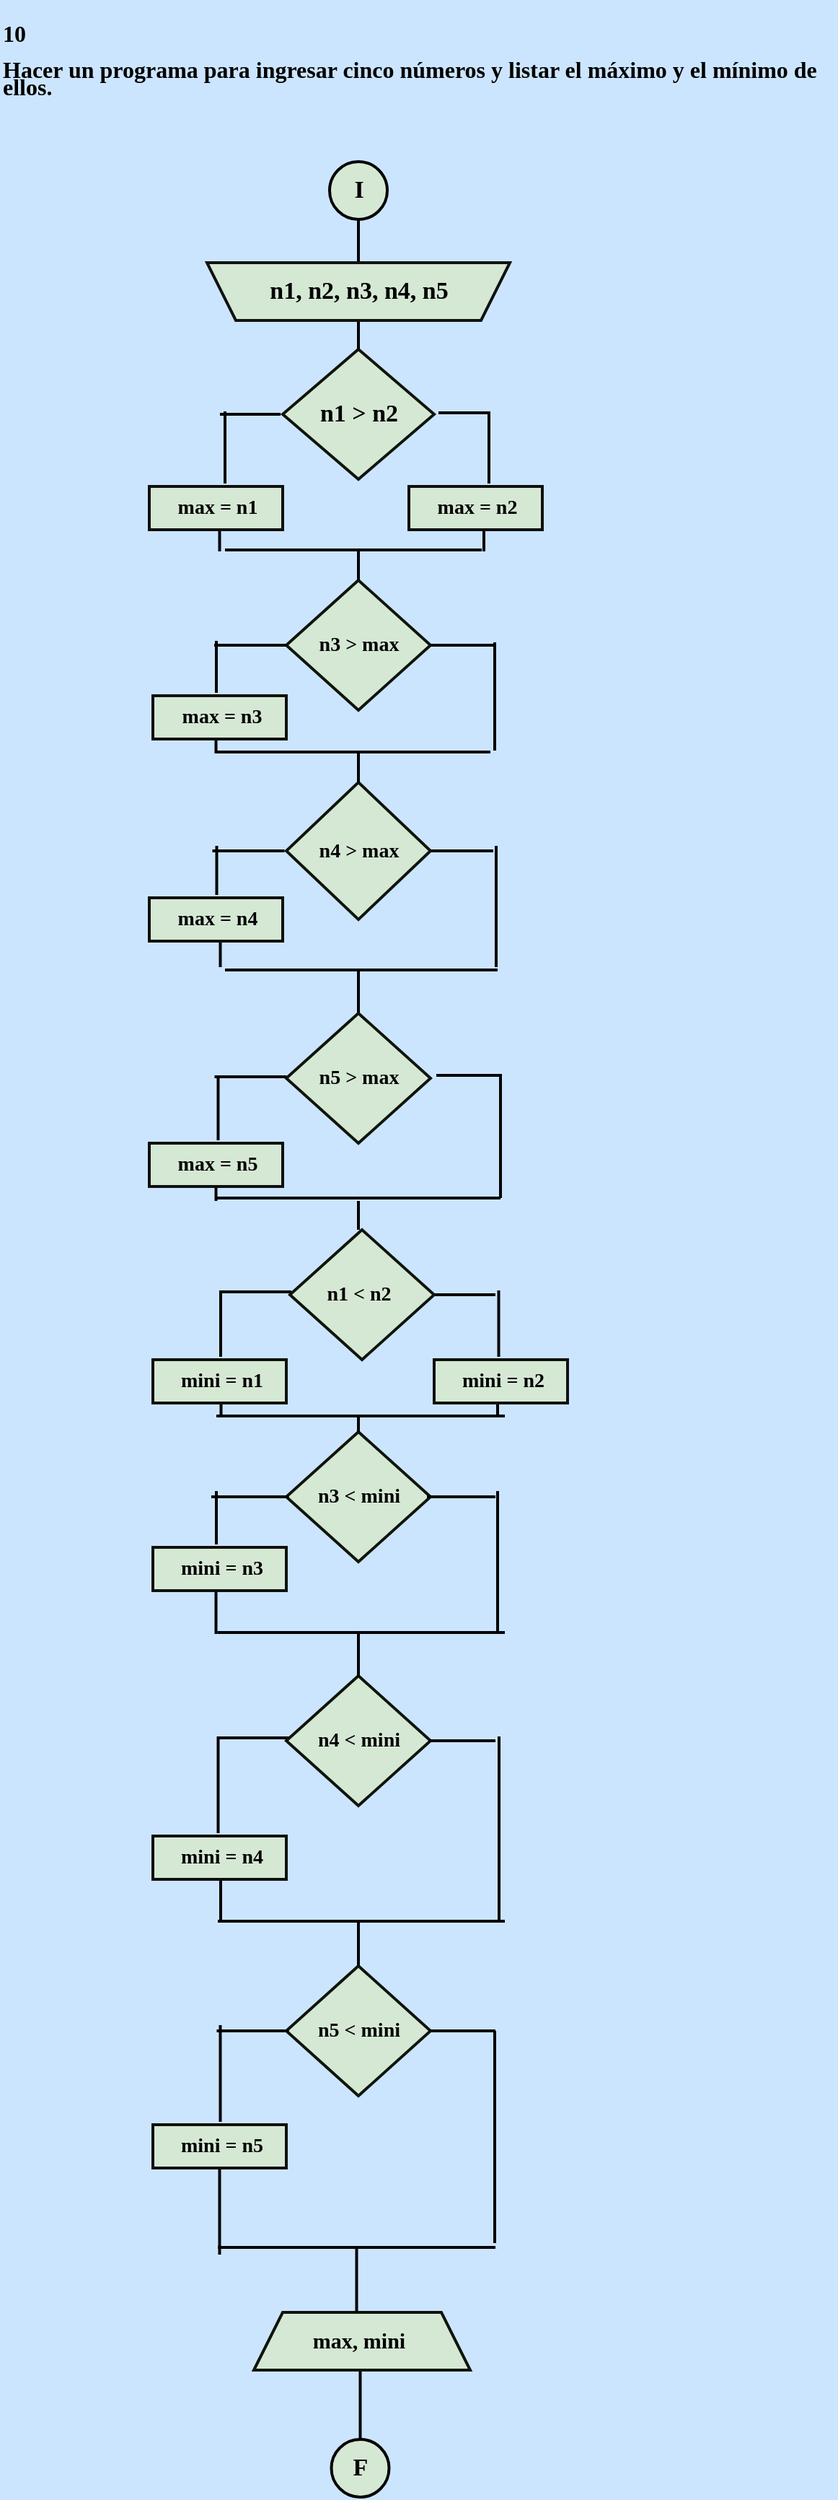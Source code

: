 <mxfile version="24.1.0" type="device">
  <diagram name="Página-1" id="X4RsL4Onbh43Fyx9GaWB">
    <mxGraphModel dx="1420" dy="830" grid="1" gridSize="10" guides="1" tooltips="1" connect="1" arrows="1" fold="1" page="1" pageScale="1" pageWidth="827" pageHeight="1169" background="#CCE5FF" math="0" shadow="0">
      <root>
        <mxCell id="0" />
        <mxCell id="1" parent="0" />
        <mxCell id="8_OqGGnUDp98BqQ4bWpR-1" value="&lt;p style=&quot;line-height: 87%;&quot;&gt;&lt;b style=&quot;font-size: 16px;&quot;&gt;&lt;font style=&quot;font-size: 16px;&quot; color=&quot;#000000&quot; face=&quot;Comic Sans MS&quot;&gt;10&lt;br&gt;&lt;br&gt;Hacer un programa para ingresar cinco números y listar el máximo y el mínimo de ellos.&lt;/font&gt;&lt;/b&gt;&lt;/p&gt;" style="text;whiteSpace=wrap;html=1;fontFamily=Architects Daughter;fontSource=https%3A%2F%2Ffonts.googleapis.com%2Fcss%3Ffamily%3DArchitects%2BDaughter;opacity=90;" vertex="1" parent="1">
          <mxGeometry x="130" y="10" width="580" height="80" as="geometry" />
        </mxCell>
        <mxCell id="8_OqGGnUDp98BqQ4bWpR-152" value="" style="group" vertex="1" connectable="0" parent="1">
          <mxGeometry x="233.5" y="122" width="290" height="1618" as="geometry" />
        </mxCell>
        <mxCell id="8_OqGGnUDp98BqQ4bWpR-84" value="" style="line;strokeWidth=2;direction=south;html=1;hachureGap=4;fontFamily=Architects Daughter;fontSource=https://fonts.googleapis.com/css?family=Architects+Daughter;strokeColor=#000000;container=0;aspect=fixed;" vertex="1" parent="8_OqGGnUDp98BqQ4bWpR-152">
          <mxGeometry x="238.5" y="632" width="10" height="86" as="geometry" />
        </mxCell>
        <mxCell id="8_OqGGnUDp98BqQ4bWpR-85" value="" style="line;strokeWidth=2;direction=south;html=1;hachureGap=4;fontFamily=Architects Daughter;fontSource=https://fonts.googleapis.com/css?family=Architects+Daughter;strokeColor=#000000;container=0;aspect=fixed;" vertex="1" parent="8_OqGGnUDp98BqQ4bWpR-152">
          <mxGeometry x="42.75" y="633" width="10" height="45" as="geometry" />
        </mxCell>
        <mxCell id="8_OqGGnUDp98BqQ4bWpR-89" value="" style="line;strokeWidth=2;direction=south;html=1;hachureGap=4;fontFamily=Architects Daughter;fontSource=https://fonts.googleapis.com/css?family=Architects+Daughter;strokeColor=#000000;container=0;aspect=fixed;" vertex="1" parent="8_OqGGnUDp98BqQ4bWpR-152">
          <mxGeometry x="235.5" y="474" width="10" height="84" as="geometry" />
        </mxCell>
        <mxCell id="8_OqGGnUDp98BqQ4bWpR-90" value="" style="line;strokeWidth=2;direction=south;html=1;hachureGap=4;fontFamily=Architects Daughter;fontSource=https://fonts.googleapis.com/css?family=Architects+Daughter;strokeColor=#000000;container=0;aspect=fixed;" vertex="1" parent="8_OqGGnUDp98BqQ4bWpR-152">
          <mxGeometry x="234.5" y="333" width="10" height="75" as="geometry" />
        </mxCell>
        <mxCell id="8_OqGGnUDp98BqQ4bWpR-91" value="" style="line;strokeWidth=2;direction=south;html=1;hachureGap=4;fontFamily=Architects Daughter;fontSource=https://fonts.googleapis.com/css?family=Architects+Daughter;strokeColor=#000000;container=0;aspect=fixed;" vertex="1" parent="8_OqGGnUDp98BqQ4bWpR-152">
          <mxGeometry x="230.5" y="173" width="10" height="50" as="geometry" />
        </mxCell>
        <mxCell id="8_OqGGnUDp98BqQ4bWpR-92" value="" style="line;strokeWidth=2;direction=south;html=1;hachureGap=4;fontFamily=Architects Daughter;fontSource=https://fonts.googleapis.com/css?family=Architects+Daughter;strokeColor=#000000;container=0;aspect=fixed;" vertex="1" parent="8_OqGGnUDp98BqQ4bWpR-152">
          <mxGeometry x="47.5" y="173" width="10" height="50" as="geometry" />
        </mxCell>
        <mxCell id="8_OqGGnUDp98BqQ4bWpR-93" value="" style="line;strokeWidth=2;direction=south;html=1;hachureGap=4;fontFamily=Architects Daughter;fontSource=https://fonts.googleapis.com/css?family=Architects+Daughter;strokeColor=#000000;container=0;aspect=fixed;" vertex="1" parent="8_OqGGnUDp98BqQ4bWpR-152">
          <mxGeometry x="44.5" y="1188" width="10" height="30" as="geometry" />
        </mxCell>
        <mxCell id="8_OqGGnUDp98BqQ4bWpR-94" value="" style="line;strokeWidth=2;direction=south;html=1;hachureGap=4;fontFamily=Architects Daughter;fontSource=https://fonts.googleapis.com/css?family=Architects+Daughter;strokeColor=#000000;container=0;aspect=fixed;" vertex="1" parent="8_OqGGnUDp98BqQ4bWpR-152">
          <mxGeometry x="236.5" y="921" width="10" height="97" as="geometry" />
        </mxCell>
        <mxCell id="8_OqGGnUDp98BqQ4bWpR-95" value="" style="line;strokeWidth=2;direction=south;html=1;hachureGap=4;fontFamily=Architects Daughter;fontSource=https://fonts.googleapis.com/css?family=Architects+Daughter;strokeColor=#000000;container=0;aspect=fixed;" vertex="1" parent="8_OqGGnUDp98BqQ4bWpR-152">
          <mxGeometry x="236.5" y="858" width="10" height="10" as="geometry" />
        </mxCell>
        <mxCell id="8_OqGGnUDp98BqQ4bWpR-96" value="" style="line;strokeWidth=2;direction=south;html=1;hachureGap=4;fontFamily=Architects Daughter;fontSource=https://fonts.googleapis.com/css?family=Architects+Daughter;strokeColor=#000000;container=0;aspect=fixed;" vertex="1" parent="8_OqGGnUDp98BqQ4bWpR-152">
          <mxGeometry x="44.75" y="858" width="10" height="10" as="geometry" />
        </mxCell>
        <mxCell id="8_OqGGnUDp98BqQ4bWpR-98" value="" style="line;strokeWidth=2;direction=south;html=1;hachureGap=4;fontFamily=Architects Daughter;fontSource=https://fonts.googleapis.com/css?family=Architects+Daughter;strokeColor=#000000;container=0;aspect=fixed;" vertex="1" parent="8_OqGGnUDp98BqQ4bWpR-152">
          <mxGeometry x="44.25" y="538" width="10" height="20" as="geometry" />
        </mxCell>
        <mxCell id="8_OqGGnUDp98BqQ4bWpR-99" value="" style="line;strokeWidth=2;direction=south;html=1;hachureGap=4;fontFamily=Architects Daughter;fontSource=https://fonts.googleapis.com/css?family=Architects+Daughter;strokeColor=#000000;container=0;aspect=fixed;" vertex="1" parent="8_OqGGnUDp98BqQ4bWpR-152">
          <mxGeometry x="41.75" y="474" width="10" height="34" as="geometry" />
        </mxCell>
        <mxCell id="8_OqGGnUDp98BqQ4bWpR-102" value="" style="line;strokeWidth=2;html=1;perimeter=backbonePerimeter;points=[];outlineConnect=0;hachureGap=4;fontFamily=Architects Daughter;fontSource=https://fonts.googleapis.com/css?family=Architects+Daughter;strokeColor=#000000;container=0;aspect=fixed;" vertex="1" parent="8_OqGGnUDp98BqQ4bWpR-152">
          <mxGeometry x="46.5" y="713" width="197" height="10" as="geometry" />
        </mxCell>
        <mxCell id="8_OqGGnUDp98BqQ4bWpR-104" value="" style="line;strokeWidth=2;html=1;perimeter=backbonePerimeter;points=[];outlineConnect=0;hachureGap=4;fontFamily=Architects Daughter;fontSource=https://fonts.googleapis.com/css?family=Architects+Daughter;strokeColor=#000000;container=0;aspect=fixed;" vertex="1" parent="8_OqGGnUDp98BqQ4bWpR-152">
          <mxGeometry x="52.5" y="264" width="178" height="10" as="geometry" />
        </mxCell>
        <mxCell id="8_OqGGnUDp98BqQ4bWpR-106" value="" style="line;strokeWidth=2;html=1;perimeter=backbonePerimeter;points=[];outlineConnect=0;hachureGap=4;fontFamily=Architects Daughter;fontSource=https://fonts.googleapis.com/css?family=Architects+Daughter;strokeColor=#000000;container=0;aspect=fixed;" vertex="1" parent="8_OqGGnUDp98BqQ4bWpR-152">
          <mxGeometry x="199" y="628" width="43.5" height="10" as="geometry" />
        </mxCell>
        <mxCell id="8_OqGGnUDp98BqQ4bWpR-108" value="" style="line;strokeWidth=2;html=1;perimeter=backbonePerimeter;points=[];outlineConnect=0;hachureGap=4;fontFamily=Architects Daughter;fontSource=https://fonts.googleapis.com/css?family=Architects+Daughter;strokeColor=#000000;container=0;aspect=fixed;" vertex="1" parent="8_OqGGnUDp98BqQ4bWpR-152">
          <mxGeometry x="200.5" y="169" width="36" height="10" as="geometry" />
        </mxCell>
        <mxCell id="8_OqGGnUDp98BqQ4bWpR-110" value="" style="line;strokeWidth=2;html=1;perimeter=backbonePerimeter;points=[];outlineConnect=0;hachureGap=4;fontFamily=Architects Daughter;fontSource=https://fonts.googleapis.com/css?family=Architects+Daughter;strokeColor=#000000;container=0;aspect=fixed;" vertex="1" parent="8_OqGGnUDp98BqQ4bWpR-152">
          <mxGeometry x="46.5" y="864" width="200" height="10" as="geometry" />
        </mxCell>
        <mxCell id="8_OqGGnUDp98BqQ4bWpR-112" value="" style="line;strokeWidth=2;html=1;perimeter=backbonePerimeter;points=[];outlineConnect=0;hachureGap=4;fontFamily=Architects Daughter;fontSource=https://fonts.googleapis.com/css?family=Architects+Daughter;strokeColor=#000000;container=0;aspect=fixed;" vertex="1" parent="8_OqGGnUDp98BqQ4bWpR-152">
          <mxGeometry x="45.25" y="629" width="50" height="10" as="geometry" />
        </mxCell>
        <mxCell id="8_OqGGnUDp98BqQ4bWpR-119" value="" style="line;strokeWidth=2;html=1;perimeter=backbonePerimeter;points=[];outlineConnect=0;hachureGap=4;fontFamily=Architects Daughter;fontSource=https://fonts.googleapis.com/css?family=Architects+Daughter;strokeColor=#000000;container=0;aspect=fixed;" vertex="1" parent="8_OqGGnUDp98BqQ4bWpR-152">
          <mxGeometry x="47.5" y="1214" width="199" height="10" as="geometry" />
        </mxCell>
        <mxCell id="8_OqGGnUDp98BqQ4bWpR-120" value="" style="line;strokeWidth=2;html=1;perimeter=backbonePerimeter;points=[];outlineConnect=0;hachureGap=4;fontFamily=Architects Daughter;fontSource=https://fonts.googleapis.com/css?family=Architects+Daughter;strokeColor=#000000;container=0;aspect=fixed;" vertex="1" parent="8_OqGGnUDp98BqQ4bWpR-152">
          <mxGeometry x="52.5" y="555" width="189" height="10" as="geometry" />
        </mxCell>
        <mxCell id="8_OqGGnUDp98BqQ4bWpR-121" value="" style="line;strokeWidth=2;html=1;perimeter=backbonePerimeter;points=[];outlineConnect=0;hachureGap=4;fontFamily=Architects Daughter;fontSource=https://fonts.googleapis.com/css?family=Architects+Daughter;strokeColor=#000000;container=0;aspect=fixed;" vertex="1" parent="8_OqGGnUDp98BqQ4bWpR-152">
          <mxGeometry x="47" y="404" width="189.5" height="10" as="geometry" />
        </mxCell>
        <mxCell id="8_OqGGnUDp98BqQ4bWpR-122" value="" style="line;strokeWidth=2;html=1;perimeter=backbonePerimeter;points=[];outlineConnect=0;hachureGap=4;fontFamily=Architects Daughter;fontSource=https://fonts.googleapis.com/css?family=Architects+Daughter;strokeColor=#000000;container=0;aspect=fixed;" vertex="1" parent="8_OqGGnUDp98BqQ4bWpR-152">
          <mxGeometry x="47.25" y="1014" width="199.25" height="10" as="geometry" />
        </mxCell>
        <mxCell id="8_OqGGnUDp98BqQ4bWpR-125" value="" style="line;strokeWidth=2;html=1;perimeter=backbonePerimeter;points=[];outlineConnect=0;hachureGap=4;fontFamily=Architects Daughter;fontSource=https://fonts.googleapis.com/css?family=Architects+Daughter;strokeColor=#000000;container=0;aspect=fixed;" vertex="1" parent="8_OqGGnUDp98BqQ4bWpR-152">
          <mxGeometry x="47.25" y="1087" width="50" height="10" as="geometry" />
        </mxCell>
        <mxCell id="8_OqGGnUDp98BqQ4bWpR-126" value="" style="line;strokeWidth=2;html=1;perimeter=backbonePerimeter;points=[];outlineConnect=0;hachureGap=4;fontFamily=Architects Daughter;fontSource=https://fonts.googleapis.com/css?family=Architects+Daughter;strokeColor=#000000;container=0;aspect=fixed;" vertex="1" parent="8_OqGGnUDp98BqQ4bWpR-152">
          <mxGeometry x="48.5" y="778" width="50" height="10" as="geometry" />
        </mxCell>
        <mxCell id="8_OqGGnUDp98BqQ4bWpR-131" value="" style="line;strokeWidth=2;direction=south;html=1;hachureGap=4;fontFamily=Architects Daughter;fontSource=https://fonts.googleapis.com/css?family=Architects+Daughter;strokeColor=#000000;container=0;aspect=fixed;" vertex="1" parent="8_OqGGnUDp98BqQ4bWpR-152">
          <mxGeometry x="41.5" y="332" width="10" height="36" as="geometry" />
        </mxCell>
        <mxCell id="8_OqGGnUDp98BqQ4bWpR-140" value="" style="line;strokeWidth=2;direction=south;html=1;hachureGap=4;fontFamily=Architects Daughter;fontSource=https://fonts.googleapis.com/css?family=Architects+Daughter;strokeColor=#000000;container=0;aspect=fixed;" vertex="1" parent="8_OqGGnUDp98BqQ4bWpR-152">
          <mxGeometry x="42.75" y="1091" width="10" height="67" as="geometry" />
        </mxCell>
        <mxCell id="8_OqGGnUDp98BqQ4bWpR-141" value="" style="line;strokeWidth=2;direction=south;html=1;hachureGap=4;fontFamily=Architects Daughter;fontSource=https://fonts.googleapis.com/css?family=Architects+Daughter;strokeColor=#000000;container=0;aspect=fixed;" vertex="1" parent="8_OqGGnUDp98BqQ4bWpR-152">
          <mxGeometry x="237.25" y="782" width="10" height="46" as="geometry" />
        </mxCell>
        <mxCell id="8_OqGGnUDp98BqQ4bWpR-142" value="" style="line;strokeWidth=2;direction=south;html=1;hachureGap=4;fontFamily=Architects Daughter;fontSource=https://fonts.googleapis.com/css?family=Architects+Daughter;strokeColor=#000000;container=0;aspect=fixed;" vertex="1" parent="8_OqGGnUDp98BqQ4bWpR-152">
          <mxGeometry x="44.5" y="782" width="10" height="46" as="geometry" />
        </mxCell>
        <mxCell id="8_OqGGnUDp98BqQ4bWpR-143" value="" style="line;strokeWidth=2;direction=south;html=1;hachureGap=4;fontFamily=Architects Daughter;fontSource=https://fonts.googleapis.com/css?family=Architects+Daughter;strokeColor=#000000;container=0;aspect=fixed;" vertex="1" parent="8_OqGGnUDp98BqQ4bWpR-152">
          <mxGeometry x="237.5" y="1091" width="10" height="127" as="geometry" />
        </mxCell>
        <mxCell id="8_OqGGnUDp98BqQ4bWpR-144" value="" style="line;strokeWidth=2;direction=south;html=1;hachureGap=4;fontFamily=Architects Daughter;fontSource=https://fonts.googleapis.com/css?family=Architects+Daughter;strokeColor=#000000;container=0;aspect=fixed;" vertex="1" parent="8_OqGGnUDp98BqQ4bWpR-152">
          <mxGeometry x="41.5" y="921" width="10" height="37" as="geometry" />
        </mxCell>
        <mxCell id="8_OqGGnUDp98BqQ4bWpR-145" value="" style="line;strokeWidth=2;direction=south;html=1;hachureGap=4;fontFamily=Architects Daughter;fontSource=https://fonts.googleapis.com/css?family=Architects+Daughter;strokeColor=#000000;container=0;aspect=fixed;" vertex="1" parent="8_OqGGnUDp98BqQ4bWpR-152">
          <mxGeometry x="44.25" y="1291" width="10" height="67" as="geometry" />
        </mxCell>
        <mxCell id="8_OqGGnUDp98BqQ4bWpR-147" value="" style="line;strokeWidth=2;direction=south;html=1;hachureGap=4;fontFamily=Architects Daughter;fontSource=https://fonts.googleapis.com/css?family=Architects+Daughter;strokeColor=#000000;container=0;aspect=fixed;" vertex="1" parent="8_OqGGnUDp98BqQ4bWpR-152">
          <mxGeometry x="234.5" y="1295" width="10" height="147" as="geometry" />
        </mxCell>
        <mxCell id="8_OqGGnUDp98BqQ4bWpR-148" value="" style="line;strokeWidth=2;direction=south;html=1;hachureGap=4;fontFamily=Architects Daughter;fontSource=https://fonts.googleapis.com/css?family=Architects+Daughter;strokeColor=#000000;container=0;aspect=fixed;" vertex="1" parent="8_OqGGnUDp98BqQ4bWpR-152">
          <mxGeometry x="141.25" y="1528" width="10" height="50" as="geometry" />
        </mxCell>
        <mxCell id="8_OqGGnUDp98BqQ4bWpR-2" value="" style="strokeWidth=2;html=1;shape=mxgraph.flowchart.start_2;whiteSpace=wrap;rounded=0;labelBackgroundColor=none;strokeColor=#000000;align=center;verticalAlign=middle;fontFamily=Helvetica;fontSize=12;fontColor=default;fillColor=#d5e8d4;aspect=fixed;container=0;" vertex="1" parent="8_OqGGnUDp98BqQ4bWpR-152">
          <mxGeometry x="125" width="40" height="40" as="geometry" />
        </mxCell>
        <mxCell id="8_OqGGnUDp98BqQ4bWpR-5" value="" style="shape=trapezoid;perimeter=trapezoidPerimeter;whiteSpace=wrap;html=1;fixedSize=1;rounded=0;labelBackgroundColor=none;strokeColor=#0F140C;strokeWidth=2;align=center;verticalAlign=middle;fontFamily=Helvetica;fontSize=12;fontColor=default;fillColor=#d5e8d4;aspect=fixed;container=0;" vertex="1" parent="8_OqGGnUDp98BqQ4bWpR-152">
          <mxGeometry x="72.5" y="1490" width="150" height="40" as="geometry" />
        </mxCell>
        <mxCell id="8_OqGGnUDp98BqQ4bWpR-6" value="&lt;font color=&quot;#000000&quot; size=&quot;1&quot; face=&quot;Comic Sans MS&quot;&gt;&lt;b style=&quot;font-size: 17px;&quot;&gt;I&lt;/b&gt;&lt;/font&gt;" style="text;strokeColor=none;align=center;fillColor=none;html=1;verticalAlign=middle;whiteSpace=wrap;rounded=0;fontFamily=Architects Daughter;fontSource=https%3A%2F%2Ffonts.googleapis.com%2Fcss%3Ffamily%3DArchitects%2BDaughter;aspect=fixed;container=0;" vertex="1" parent="8_OqGGnUDp98BqQ4bWpR-152">
          <mxGeometry x="120" width="50" height="40" as="geometry" />
        </mxCell>
        <mxCell id="8_OqGGnUDp98BqQ4bWpR-14" value="" style="rhombus;whiteSpace=wrap;html=1;rounded=0;labelBackgroundColor=none;strokeColor=#0F140C;strokeWidth=2;align=center;verticalAlign=middle;fontFamily=Helvetica;fontSize=12;fontColor=default;fillColor=#d5e8d4;aspect=fixed;container=0;" vertex="1" parent="8_OqGGnUDp98BqQ4bWpR-152">
          <mxGeometry x="92.5" y="130" width="105" height="90" as="geometry" />
        </mxCell>
        <mxCell id="8_OqGGnUDp98BqQ4bWpR-16" value="&lt;font color=&quot;#000000&quot; size=&quot;1&quot; face=&quot;Comic Sans MS&quot;&gt;&lt;b style=&quot;font-size: 17px;&quot;&gt;n1 &amp;gt; n2&lt;/b&gt;&lt;/font&gt;" style="text;strokeColor=none;align=center;fillColor=none;html=1;verticalAlign=middle;whiteSpace=wrap;rounded=0;fontFamily=Architects Daughter;fontSource=https://fonts.googleapis.com/css?family=Architects+Daughter;aspect=fixed;container=0;" vertex="1" parent="8_OqGGnUDp98BqQ4bWpR-152">
          <mxGeometry x="110" y="160" width="70" height="30" as="geometry" />
        </mxCell>
        <mxCell id="8_OqGGnUDp98BqQ4bWpR-21" value="" style="rhombus;whiteSpace=wrap;html=1;rounded=0;labelBackgroundColor=none;strokeColor=#0F140C;strokeWidth=2;align=center;verticalAlign=middle;fontFamily=Helvetica;fontSize=12;fontColor=default;fillColor=#d5e8d4;aspect=fixed;container=0;" vertex="1" parent="8_OqGGnUDp98BqQ4bWpR-152">
          <mxGeometry x="95" y="290" width="100" height="90" as="geometry" />
        </mxCell>
        <mxCell id="8_OqGGnUDp98BqQ4bWpR-32" value="&lt;font color=&quot;#000000&quot; size=&quot;1&quot; face=&quot;Comic Sans MS&quot;&gt;&lt;b style=&quot;font-size: 14px;&quot;&gt;n3 &amp;gt; max&lt;/b&gt;&lt;/font&gt;" style="text;strokeColor=none;align=center;fillColor=none;html=1;verticalAlign=middle;whiteSpace=wrap;rounded=0;fontFamily=Architects Daughter;fontSource=https://fonts.googleapis.com/css?family=Architects+Daughter;aspect=fixed;container=0;" vertex="1" parent="8_OqGGnUDp98BqQ4bWpR-152">
          <mxGeometry x="100" y="320" width="90" height="30" as="geometry" />
        </mxCell>
        <mxCell id="8_OqGGnUDp98BqQ4bWpR-46" value="" style="rhombus;whiteSpace=wrap;html=1;rounded=0;labelBackgroundColor=none;strokeColor=#0F140C;strokeWidth=2;align=center;verticalAlign=middle;fontFamily=Helvetica;fontSize=12;fontColor=default;fillColor=#d5e8d4;aspect=fixed;container=0;" vertex="1" parent="8_OqGGnUDp98BqQ4bWpR-152">
          <mxGeometry x="95" y="880" width="100" height="90" as="geometry" />
        </mxCell>
        <mxCell id="8_OqGGnUDp98BqQ4bWpR-47" value="" style="rhombus;whiteSpace=wrap;html=1;rounded=0;labelBackgroundColor=none;strokeColor=#0F140C;strokeWidth=2;align=center;verticalAlign=middle;fontFamily=Helvetica;fontSize=12;fontColor=default;fillColor=#d5e8d4;aspect=fixed;container=0;" vertex="1" parent="8_OqGGnUDp98BqQ4bWpR-152">
          <mxGeometry x="95" y="1049" width="100" height="90" as="geometry" />
        </mxCell>
        <mxCell id="8_OqGGnUDp98BqQ4bWpR-48" value="" style="rhombus;whiteSpace=wrap;html=1;rounded=0;labelBackgroundColor=none;strokeColor=#0F140C;strokeWidth=2;align=center;verticalAlign=middle;fontFamily=Helvetica;fontSize=12;fontColor=default;fillColor=#d5e8d4;aspect=fixed;container=0;" vertex="1" parent="8_OqGGnUDp98BqQ4bWpR-152">
          <mxGeometry x="95" y="1250" width="100" height="90" as="geometry" />
        </mxCell>
        <mxCell id="8_OqGGnUDp98BqQ4bWpR-56" value="&lt;font color=&quot;#000000&quot; size=&quot;1&quot; face=&quot;Comic Sans MS&quot;&gt;&lt;b style=&quot;font-size: 14px;&quot;&gt;n3 &amp;lt; mini&lt;/b&gt;&lt;/font&gt;" style="text;strokeColor=none;align=center;fillColor=none;html=1;verticalAlign=middle;whiteSpace=wrap;rounded=0;fontFamily=Architects Daughter;fontSource=https://fonts.googleapis.com/css?family=Architects+Daughter;aspect=fixed;container=0;" vertex="1" parent="8_OqGGnUDp98BqQ4bWpR-152">
          <mxGeometry x="100" y="910" width="90" height="30" as="geometry" />
        </mxCell>
        <mxCell id="8_OqGGnUDp98BqQ4bWpR-75" value="&lt;font color=&quot;#000000&quot; size=&quot;1&quot; face=&quot;Comic Sans MS&quot;&gt;&lt;b style=&quot;font-size: 14px;&quot;&gt;n4 &amp;lt; mini&lt;/b&gt;&lt;/font&gt;" style="text;strokeColor=none;align=center;fillColor=none;html=1;verticalAlign=middle;whiteSpace=wrap;rounded=0;fontFamily=Architects Daughter;fontSource=https://fonts.googleapis.com/css?family=Architects+Daughter;aspect=fixed;container=0;" vertex="1" parent="8_OqGGnUDp98BqQ4bWpR-152">
          <mxGeometry x="100" y="1079" width="90" height="30" as="geometry" />
        </mxCell>
        <mxCell id="8_OqGGnUDp98BqQ4bWpR-76" value="&lt;font color=&quot;#000000&quot; size=&quot;1&quot; face=&quot;Comic Sans MS&quot;&gt;&lt;b style=&quot;font-size: 14px;&quot;&gt;n5 &amp;lt; mini&lt;/b&gt;&lt;/font&gt;" style="text;strokeColor=none;align=center;fillColor=none;html=1;verticalAlign=middle;whiteSpace=wrap;rounded=0;fontFamily=Architects Daughter;fontSource=https://fonts.googleapis.com/css?family=Architects+Daughter;aspect=fixed;container=0;" vertex="1" parent="8_OqGGnUDp98BqQ4bWpR-152">
          <mxGeometry x="100" y="1280" width="90" height="30" as="geometry" />
        </mxCell>
        <mxCell id="8_OqGGnUDp98BqQ4bWpR-80" value="&lt;b&gt;&lt;font color=&quot;#000000&quot; face=&quot;Comic Sans MS&quot; style=&quot;font-size: 15px;&quot;&gt;max, mini&lt;/font&gt;&lt;/b&gt;" style="text;strokeColor=none;align=center;fillColor=none;html=1;verticalAlign=middle;whiteSpace=wrap;rounded=0;fontFamily=Architects Daughter;fontSource=https%3A%2F%2Ffonts.googleapis.com%2Fcss%3Ffamily%3DArchitects%2BDaughter;aspect=fixed;container=0;" vertex="1" parent="8_OqGGnUDp98BqQ4bWpR-152">
          <mxGeometry x="90" y="1495" width="110" height="30" as="geometry" />
        </mxCell>
        <mxCell id="8_OqGGnUDp98BqQ4bWpR-101" value="" style="line;strokeWidth=2;direction=south;html=1;hachureGap=4;fontFamily=Architects Daughter;fontSource=https://fonts.googleapis.com/css?family=Architects+Daughter;strokeColor=#000000;container=0;aspect=fixed;" vertex="1" parent="8_OqGGnUDp98BqQ4bWpR-152">
          <mxGeometry x="140" y="40" width="10" height="30" as="geometry" />
        </mxCell>
        <mxCell id="8_OqGGnUDp98BqQ4bWpR-100" value="" style="line;strokeWidth=2;direction=south;html=1;hachureGap=4;fontFamily=Architects Daughter;fontSource=https://fonts.googleapis.com/css?family=Architects+Daughter;strokeColor=#000000;container=0;aspect=fixed;" vertex="1" parent="8_OqGGnUDp98BqQ4bWpR-152">
          <mxGeometry x="140" y="110" width="10" height="20" as="geometry" />
        </mxCell>
        <mxCell id="8_OqGGnUDp98BqQ4bWpR-109" value="" style="line;strokeWidth=2;html=1;perimeter=backbonePerimeter;points=[];outlineConnect=0;hachureGap=4;fontFamily=Architects Daughter;fontSource=https://fonts.googleapis.com/css?family=Architects+Daughter;strokeColor=#000000;container=0;aspect=fixed;" vertex="1" parent="8_OqGGnUDp98BqQ4bWpR-152">
          <mxGeometry x="49" y="170" width="42" height="10" as="geometry" />
        </mxCell>
        <mxCell id="8_OqGGnUDp98BqQ4bWpR-133" value="" style="line;strokeWidth=2;direction=south;html=1;hachureGap=4;fontFamily=Architects Daughter;fontSource=https://fonts.googleapis.com/css?family=Architects+Daughter;strokeColor=#000000;container=0;aspect=fixed;" vertex="1" parent="8_OqGGnUDp98BqQ4bWpR-152">
          <mxGeometry x="43.75" y="255" width="10" height="15" as="geometry" />
        </mxCell>
        <mxCell id="8_OqGGnUDp98BqQ4bWpR-134" value="" style="line;strokeWidth=2;direction=south;html=1;hachureGap=4;fontFamily=Architects Daughter;fontSource=https://fonts.googleapis.com/css?family=Architects+Daughter;strokeColor=#000000;container=0;aspect=fixed;" vertex="1" parent="8_OqGGnUDp98BqQ4bWpR-152">
          <mxGeometry x="227" y="255" width="10" height="15" as="geometry" />
        </mxCell>
        <mxCell id="8_OqGGnUDp98BqQ4bWpR-132" value="" style="line;strokeWidth=2;direction=south;html=1;hachureGap=4;fontFamily=Architects Daughter;fontSource=https://fonts.googleapis.com/css?family=Architects+Daughter;strokeColor=#000000;container=0;aspect=fixed;" vertex="1" parent="8_OqGGnUDp98BqQ4bWpR-152">
          <mxGeometry x="140" y="270" width="10" height="20" as="geometry" />
        </mxCell>
        <mxCell id="8_OqGGnUDp98BqQ4bWpR-107" value="" style="line;strokeWidth=2;html=1;perimeter=backbonePerimeter;points=[];outlineConnect=0;hachureGap=4;fontFamily=Architects Daughter;fontSource=https://fonts.googleapis.com/css?family=Architects+Daughter;strokeColor=#000000;container=0;aspect=fixed;" vertex="1" parent="8_OqGGnUDp98BqQ4bWpR-152">
          <mxGeometry x="45" y="330" width="50" height="10" as="geometry" />
        </mxCell>
        <mxCell id="8_OqGGnUDp98BqQ4bWpR-103" value="" style="line;strokeWidth=2;html=1;perimeter=backbonePerimeter;points=[];outlineConnect=0;hachureGap=4;fontFamily=Architects Daughter;fontSource=https://fonts.googleapis.com/css?family=Architects+Daughter;strokeColor=#000000;container=0;aspect=fixed;" vertex="1" parent="8_OqGGnUDp98BqQ4bWpR-152">
          <mxGeometry x="195" y="330" width="45" height="10" as="geometry" />
        </mxCell>
        <mxCell id="8_OqGGnUDp98BqQ4bWpR-129" value="" style="line;strokeWidth=2;direction=south;html=1;hachureGap=4;fontFamily=Architects Daughter;fontSource=https://fonts.googleapis.com/css?family=Architects+Daughter;strokeColor=#000000;container=0;aspect=fixed;" vertex="1" parent="8_OqGGnUDp98BqQ4bWpR-152">
          <mxGeometry x="41.25" y="400" width="10" height="10" as="geometry" />
        </mxCell>
        <mxCell id="8_OqGGnUDp98BqQ4bWpR-113" value="" style="line;strokeWidth=2;html=1;perimeter=backbonePerimeter;points=[];outlineConnect=0;hachureGap=4;fontFamily=Architects Daughter;fontSource=https://fonts.googleapis.com/css?family=Architects+Daughter;strokeColor=#000000;container=0;aspect=fixed;" vertex="1" parent="8_OqGGnUDp98BqQ4bWpR-152">
          <mxGeometry x="43.75" y="472.5" width="50" height="10" as="geometry" />
        </mxCell>
        <mxCell id="8_OqGGnUDp98BqQ4bWpR-105" value="" style="line;strokeWidth=2;html=1;perimeter=backbonePerimeter;points=[];outlineConnect=0;hachureGap=4;fontFamily=Architects Daughter;fontSource=https://fonts.googleapis.com/css?family=Architects+Daughter;strokeColor=#000000;container=0;aspect=fixed;" vertex="1" parent="8_OqGGnUDp98BqQ4bWpR-152">
          <mxGeometry x="190" y="472.5" width="48.5" height="10" as="geometry" />
        </mxCell>
        <mxCell id="8_OqGGnUDp98BqQ4bWpR-97" value="" style="line;strokeWidth=2;direction=south;html=1;hachureGap=4;fontFamily=Architects Daughter;fontSource=https://fonts.googleapis.com/css?family=Architects+Daughter;strokeColor=#000000;container=0;aspect=fixed;" vertex="1" parent="8_OqGGnUDp98BqQ4bWpR-152">
          <mxGeometry x="140" y="560" width="10" height="30" as="geometry" />
        </mxCell>
        <mxCell id="8_OqGGnUDp98BqQ4bWpR-87" value="" style="line;strokeWidth=2;direction=south;html=1;hachureGap=4;fontFamily=Architects Daughter;fontSource=https://fonts.googleapis.com/css?family=Architects+Daughter;strokeColor=#000000;container=0;aspect=fixed;" vertex="1" parent="8_OqGGnUDp98BqQ4bWpR-152">
          <mxGeometry x="41.25" y="710" width="10" height="10" as="geometry" />
        </mxCell>
        <mxCell id="8_OqGGnUDp98BqQ4bWpR-124" value="" style="line;strokeWidth=2;html=1;perimeter=backbonePerimeter;points=[];outlineConnect=0;hachureGap=4;fontFamily=Architects Daughter;fontSource=https://fonts.googleapis.com/css?family=Architects+Daughter;strokeColor=#000000;container=0;aspect=fixed;" vertex="1" parent="8_OqGGnUDp98BqQ4bWpR-152">
          <mxGeometry x="197.5" y="780" width="42.5" height="10" as="geometry" />
        </mxCell>
        <mxCell id="8_OqGGnUDp98BqQ4bWpR-82" value="" style="line;strokeWidth=2;direction=south;html=1;hachureGap=4;fontFamily=Architects Daughter;fontSource=https://fonts.googleapis.com/css?family=Architects+Daughter;strokeColor=#000000;container=0;aspect=fixed;" vertex="1" parent="8_OqGGnUDp98BqQ4bWpR-152">
          <mxGeometry x="140" y="870" width="10" height="10" as="geometry" />
        </mxCell>
        <mxCell id="8_OqGGnUDp98BqQ4bWpR-127" value="" style="line;strokeWidth=2;html=1;perimeter=backbonePerimeter;points=[];outlineConnect=0;hachureGap=4;fontFamily=Architects Daughter;fontSource=https://fonts.googleapis.com/css?family=Architects+Daughter;strokeColor=#000000;container=0;aspect=fixed;" vertex="1" parent="8_OqGGnUDp98BqQ4bWpR-152">
          <mxGeometry x="43" y="920" width="53.75" height="10" as="geometry" />
        </mxCell>
        <mxCell id="8_OqGGnUDp98BqQ4bWpR-115" value="" style="line;strokeWidth=2;html=1;perimeter=backbonePerimeter;points=[];outlineConnect=0;hachureGap=4;fontFamily=Architects Daughter;fontSource=https://fonts.googleapis.com/css?family=Architects+Daughter;strokeColor=#000000;container=0;aspect=fixed;" vertex="1" parent="8_OqGGnUDp98BqQ4bWpR-152">
          <mxGeometry x="192.5" y="920" width="47.5" height="10" as="geometry" />
        </mxCell>
        <mxCell id="8_OqGGnUDp98BqQ4bWpR-83" value="" style="line;strokeWidth=2;direction=south;html=1;hachureGap=4;fontFamily=Architects Daughter;fontSource=https://fonts.googleapis.com/css?family=Architects+Daughter;strokeColor=#000000;container=0;aspect=fixed;" vertex="1" parent="8_OqGGnUDp98BqQ4bWpR-152">
          <mxGeometry x="41.25" y="990" width="10" height="30" as="geometry" />
        </mxCell>
        <mxCell id="8_OqGGnUDp98BqQ4bWpR-86" value="" style="line;strokeWidth=2;direction=south;html=1;hachureGap=4;fontFamily=Architects Daughter;fontSource=https://fonts.googleapis.com/css?family=Architects+Daughter;strokeColor=#000000;container=0;aspect=fixed;" vertex="1" parent="8_OqGGnUDp98BqQ4bWpR-152">
          <mxGeometry x="140" y="1020" width="10" height="30" as="geometry" />
        </mxCell>
        <mxCell id="8_OqGGnUDp98BqQ4bWpR-114" value="" style="line;strokeWidth=2;html=1;perimeter=backbonePerimeter;points=[];outlineConnect=0;hachureGap=4;fontFamily=Architects Daughter;fontSource=https://fonts.googleapis.com/css?family=Architects+Daughter;strokeColor=#000000;container=0;aspect=fixed;" vertex="1" parent="8_OqGGnUDp98BqQ4bWpR-152">
          <mxGeometry x="193.75" y="1089" width="46.25" height="10" as="geometry" />
        </mxCell>
        <mxCell id="8_OqGGnUDp98BqQ4bWpR-146" value="" style="line;strokeWidth=2;direction=south;html=1;hachureGap=4;fontFamily=Architects Daughter;fontSource=https://fonts.googleapis.com/css?family=Architects+Daughter;strokeColor=#000000;container=0;aspect=fixed;" vertex="1" parent="8_OqGGnUDp98BqQ4bWpR-152">
          <mxGeometry x="140" y="1220" width="10" height="30" as="geometry" />
        </mxCell>
        <mxCell id="8_OqGGnUDp98BqQ4bWpR-111" value="" style="line;strokeWidth=2;html=1;perimeter=backbonePerimeter;points=[];outlineConnect=0;hachureGap=4;fontFamily=Architects Daughter;fontSource=https://fonts.googleapis.com/css?family=Architects+Daughter;strokeColor=#000000;container=0;aspect=fixed;" vertex="1" parent="8_OqGGnUDp98BqQ4bWpR-152">
          <mxGeometry x="46.75" y="1290" width="50" height="10" as="geometry" />
        </mxCell>
        <mxCell id="8_OqGGnUDp98BqQ4bWpR-117" value="" style="line;strokeWidth=2;html=1;perimeter=backbonePerimeter;points=[];outlineConnect=0;hachureGap=4;fontFamily=Architects Daughter;fontSource=https://fonts.googleapis.com/css?family=Architects+Daughter;strokeColor=#000000;container=0;aspect=fixed;" vertex="1" parent="8_OqGGnUDp98BqQ4bWpR-152">
          <mxGeometry x="193.75" y="1290" width="46.25" height="10" as="geometry" />
        </mxCell>
        <mxCell id="8_OqGGnUDp98BqQ4bWpR-150" value="" style="line;strokeWidth=2;direction=south;html=1;hachureGap=4;fontFamily=Architects Daughter;fontSource=https://fonts.googleapis.com/css?family=Architects+Daughter;strokeColor=#000000;container=0;aspect=fixed;" vertex="1" parent="8_OqGGnUDp98BqQ4bWpR-152">
          <mxGeometry x="43.75" y="1390" width="10" height="60" as="geometry" />
        </mxCell>
        <mxCell id="8_OqGGnUDp98BqQ4bWpR-118" value="" style="line;strokeWidth=2;html=1;perimeter=backbonePerimeter;points=[];outlineConnect=0;hachureGap=4;fontFamily=Architects Daughter;fontSource=https://fonts.googleapis.com/css?family=Architects+Daughter;strokeColor=#000000;container=0;aspect=fixed;" vertex="1" parent="8_OqGGnUDp98BqQ4bWpR-152">
          <mxGeometry x="47.5" y="1440" width="192.5" height="10" as="geometry" />
        </mxCell>
        <mxCell id="8_OqGGnUDp98BqQ4bWpR-149" value="" style="line;strokeWidth=2;direction=south;html=1;hachureGap=4;fontFamily=Architects Daughter;fontSource=https://fonts.googleapis.com/css?family=Architects+Daughter;strokeColor=#000000;container=0;aspect=fixed;" vertex="1" parent="8_OqGGnUDp98BqQ4bWpR-152">
          <mxGeometry x="138.75" y="1445" width="10" height="45" as="geometry" />
        </mxCell>
        <mxCell id="8_OqGGnUDp98BqQ4bWpR-4" value="" style="shape=trapezoid;perimeter=trapezoidPerimeter;whiteSpace=wrap;html=1;fixedSize=1;rounded=0;labelBackgroundColor=none;strokeColor=#121211;strokeWidth=2;align=center;verticalAlign=middle;fontFamily=Helvetica;fontSize=12;fontColor=default;fillColor=#d5e8d4;direction=west;container=0;aspect=fixed;" vertex="1" parent="8_OqGGnUDp98BqQ4bWpR-152">
          <mxGeometry x="40" y="70" width="210" height="40" as="geometry">
            <mxRectangle x="-1020" y="-650" width="50" height="40" as="alternateBounds" />
          </mxGeometry>
        </mxCell>
        <mxCell id="8_OqGGnUDp98BqQ4bWpR-7" value="&lt;font face=&quot;Comic Sans MS&quot; color=&quot;#000000&quot;&gt;&lt;span style=&quot;font-size: 17px;&quot;&gt;&lt;b&gt;n1, n2, n3, n4, n5&lt;/b&gt;&lt;/span&gt;&lt;/font&gt;" style="text;strokeColor=none;align=center;fillColor=none;html=1;verticalAlign=middle;whiteSpace=wrap;rounded=0;fontFamily=Architects Daughter;fontSource=https://fonts.googleapis.com/css?family=Architects+Daughter;aspect=fixed;container=0;" vertex="1" parent="8_OqGGnUDp98BqQ4bWpR-152">
          <mxGeometry x="60" y="75" width="170" height="30" as="geometry" />
        </mxCell>
        <mxCell id="8_OqGGnUDp98BqQ4bWpR-28" value="" style="rounded=0;whiteSpace=wrap;html=1;labelBackgroundColor=none;strokeColor=#0f100e;strokeWidth=2;align=center;verticalAlign=middle;fontFamily=Helvetica;fontSize=12;fontColor=default;fillColor=#d5e8d4;aspect=fixed;container=0;" vertex="1" parent="8_OqGGnUDp98BqQ4bWpR-152">
          <mxGeometry x="180" y="225" width="92.5" height="30" as="geometry" />
        </mxCell>
        <mxCell id="8_OqGGnUDp98BqQ4bWpR-29" value="&lt;font color=&quot;#000000&quot; size=&quot;1&quot; face=&quot;Comic Sans MS&quot;&gt;&lt;b style=&quot;font-size: 14px;&quot;&gt;max = n2&lt;/b&gt;&lt;/font&gt;" style="text;strokeColor=none;align=center;fillColor=none;html=1;verticalAlign=middle;whiteSpace=wrap;rounded=0;fontFamily=Architects Daughter;fontSource=https://fonts.googleapis.com/css?family=Architects+Daughter;aspect=fixed;container=0;" vertex="1" parent="8_OqGGnUDp98BqQ4bWpR-152">
          <mxGeometry x="182.5" y="230" width="90" height="20" as="geometry" />
        </mxCell>
        <mxCell id="8_OqGGnUDp98BqQ4bWpR-25" value="" style="rounded=0;whiteSpace=wrap;html=1;labelBackgroundColor=none;strokeColor=#0f100e;strokeWidth=2;align=center;verticalAlign=middle;fontFamily=Helvetica;fontSize=12;fontColor=default;fillColor=#d5e8d4;aspect=fixed;container=0;" vertex="1" parent="8_OqGGnUDp98BqQ4bWpR-152">
          <mxGeometry y="225" width="92.5" height="30" as="geometry" />
        </mxCell>
        <mxCell id="8_OqGGnUDp98BqQ4bWpR-26" value="&lt;font color=&quot;#000000&quot; size=&quot;1&quot; face=&quot;Comic Sans MS&quot;&gt;&lt;b style=&quot;font-size: 14px;&quot;&gt;max = n1&lt;/b&gt;&lt;/font&gt;" style="text;strokeColor=none;align=center;fillColor=none;html=1;verticalAlign=middle;whiteSpace=wrap;rounded=0;fontFamily=Architects Daughter;fontSource=https://fonts.googleapis.com/css?family=Architects+Daughter;aspect=fixed;container=0;" vertex="1" parent="8_OqGGnUDp98BqQ4bWpR-152">
          <mxGeometry x="2.5" y="230" width="90" height="20" as="geometry" />
        </mxCell>
        <mxCell id="8_OqGGnUDp98BqQ4bWpR-35" value="" style="rounded=0;whiteSpace=wrap;html=1;labelBackgroundColor=none;strokeColor=#0f100e;strokeWidth=2;align=center;verticalAlign=middle;fontFamily=Helvetica;fontSize=12;fontColor=default;fillColor=#d5e8d4;aspect=fixed;container=0;" vertex="1" parent="8_OqGGnUDp98BqQ4bWpR-152">
          <mxGeometry x="2.5" y="370" width="92.5" height="30" as="geometry" />
        </mxCell>
        <mxCell id="8_OqGGnUDp98BqQ4bWpR-36" value="&lt;font color=&quot;#000000&quot; size=&quot;1&quot; face=&quot;Comic Sans MS&quot;&gt;&lt;b style=&quot;font-size: 14px;&quot;&gt;max = n3&lt;/b&gt;&lt;/font&gt;" style="text;strokeColor=none;align=center;fillColor=none;html=1;verticalAlign=middle;whiteSpace=wrap;rounded=0;fontFamily=Architects Daughter;fontSource=https://fonts.googleapis.com/css?family=Architects+Daughter;aspect=fixed;container=0;" vertex="1" parent="8_OqGGnUDp98BqQ4bWpR-152">
          <mxGeometry x="5" y="375" width="90" height="20" as="geometry" />
        </mxCell>
        <mxCell id="8_OqGGnUDp98BqQ4bWpR-38" value="" style="rounded=0;whiteSpace=wrap;html=1;labelBackgroundColor=none;strokeColor=#0f100e;strokeWidth=2;align=center;verticalAlign=middle;fontFamily=Helvetica;fontSize=12;fontColor=default;fillColor=#d5e8d4;aspect=fixed;container=0;" vertex="1" parent="8_OqGGnUDp98BqQ4bWpR-152">
          <mxGeometry y="510" width="92.5" height="30" as="geometry" />
        </mxCell>
        <mxCell id="8_OqGGnUDp98BqQ4bWpR-39" value="&lt;font color=&quot;#000000&quot; size=&quot;1&quot; face=&quot;Comic Sans MS&quot;&gt;&lt;b style=&quot;font-size: 14px;&quot;&gt;max = n4&lt;/b&gt;&lt;/font&gt;" style="text;strokeColor=none;align=center;fillColor=none;html=1;verticalAlign=middle;whiteSpace=wrap;rounded=0;fontFamily=Architects Daughter;fontSource=https://fonts.googleapis.com/css?family=Architects+Daughter;aspect=fixed;container=0;" vertex="1" parent="8_OqGGnUDp98BqQ4bWpR-152">
          <mxGeometry x="2.5" y="515" width="90" height="20" as="geometry" />
        </mxCell>
        <mxCell id="8_OqGGnUDp98BqQ4bWpR-18" value="" style="rhombus;whiteSpace=wrap;html=1;rounded=0;labelBackgroundColor=none;strokeColor=#0F140C;strokeWidth=2;align=center;verticalAlign=middle;fontFamily=Helvetica;fontSize=12;fontColor=default;fillColor=#d5e8d4;aspect=fixed;container=0;" vertex="1" parent="8_OqGGnUDp98BqQ4bWpR-152">
          <mxGeometry x="95" y="430" width="100" height="95" as="geometry" />
        </mxCell>
        <mxCell id="8_OqGGnUDp98BqQ4bWpR-33" value="&lt;font color=&quot;#000000&quot; size=&quot;1&quot; face=&quot;Comic Sans MS&quot;&gt;&lt;b style=&quot;font-size: 14px;&quot;&gt;n4 &amp;gt; max&lt;/b&gt;&lt;/font&gt;" style="text;strokeColor=none;align=center;fillColor=none;html=1;verticalAlign=middle;whiteSpace=wrap;rounded=0;fontFamily=Architects Daughter;fontSource=https://fonts.googleapis.com/css?family=Architects+Daughter;aspect=fixed;container=0;" vertex="1" parent="8_OqGGnUDp98BqQ4bWpR-152">
          <mxGeometry x="100" y="462.5" width="90" height="30" as="geometry" />
        </mxCell>
        <mxCell id="8_OqGGnUDp98BqQ4bWpR-130" value="" style="line;strokeWidth=2;direction=south;html=1;hachureGap=4;fontFamily=Architects Daughter;fontSource=https://fonts.googleapis.com/css?family=Architects+Daughter;strokeColor=#000000;container=0;aspect=fixed;" vertex="1" parent="8_OqGGnUDp98BqQ4bWpR-152">
          <mxGeometry x="140" y="410" width="10" height="20" as="geometry" />
        </mxCell>
        <mxCell id="8_OqGGnUDp98BqQ4bWpR-43" value="" style="rounded=0;whiteSpace=wrap;html=1;labelBackgroundColor=none;strokeColor=#0f100e;strokeWidth=2;align=center;verticalAlign=middle;fontFamily=Helvetica;fontSize=12;fontColor=default;fillColor=#d5e8d4;aspect=fixed;container=0;" vertex="1" parent="8_OqGGnUDp98BqQ4bWpR-152">
          <mxGeometry y="680" width="92.5" height="30" as="geometry" />
        </mxCell>
        <mxCell id="8_OqGGnUDp98BqQ4bWpR-44" value="&lt;font color=&quot;#000000&quot; size=&quot;1&quot; face=&quot;Comic Sans MS&quot;&gt;&lt;b style=&quot;font-size: 14px;&quot;&gt;max = n5&lt;/b&gt;&lt;/font&gt;" style="text;strokeColor=none;align=center;fillColor=none;html=1;verticalAlign=middle;whiteSpace=wrap;rounded=0;fontFamily=Architects Daughter;fontSource=https://fonts.googleapis.com/css?family=Architects+Daughter;aspect=fixed;container=0;" vertex="1" parent="8_OqGGnUDp98BqQ4bWpR-152">
          <mxGeometry x="2.5" y="685" width="90" height="20" as="geometry" />
        </mxCell>
        <mxCell id="8_OqGGnUDp98BqQ4bWpR-19" value="" style="rhombus;whiteSpace=wrap;html=1;rounded=0;labelBackgroundColor=none;strokeColor=#0F140C;strokeWidth=2;align=center;verticalAlign=middle;fontFamily=Helvetica;fontSize=12;fontColor=default;fillColor=#d5e8d4;aspect=fixed;container=0;" vertex="1" parent="8_OqGGnUDp98BqQ4bWpR-152">
          <mxGeometry x="95" y="590" width="100" height="90" as="geometry" />
        </mxCell>
        <mxCell id="8_OqGGnUDp98BqQ4bWpR-40" value="&lt;font color=&quot;#000000&quot; size=&quot;1&quot; face=&quot;Comic Sans MS&quot;&gt;&lt;b style=&quot;font-size: 14px;&quot;&gt;n5 &amp;gt; max&lt;/b&gt;&lt;/font&gt;" style="text;strokeColor=none;align=center;fillColor=none;html=1;verticalAlign=middle;whiteSpace=wrap;rounded=0;fontFamily=Architects Daughter;fontSource=https://fonts.googleapis.com/css?family=Architects+Daughter;aspect=fixed;container=0;" vertex="1" parent="8_OqGGnUDp98BqQ4bWpR-152">
          <mxGeometry x="100" y="620" width="90" height="30" as="geometry" />
        </mxCell>
        <mxCell id="8_OqGGnUDp98BqQ4bWpR-49" value="" style="rhombus;whiteSpace=wrap;html=1;rounded=0;labelBackgroundColor=none;strokeColor=#0F140C;strokeWidth=2;align=center;verticalAlign=middle;fontFamily=Helvetica;fontSize=12;fontColor=default;fillColor=#d5e8d4;aspect=fixed;container=0;" vertex="1" parent="8_OqGGnUDp98BqQ4bWpR-152">
          <mxGeometry x="97.5" y="740" width="100" height="90" as="geometry" />
        </mxCell>
        <mxCell id="8_OqGGnUDp98BqQ4bWpR-54" value="&lt;font color=&quot;#000000&quot; size=&quot;1&quot; face=&quot;Comic Sans MS&quot;&gt;&lt;b style=&quot;font-size: 14px;&quot;&gt;n1 &amp;lt; n2&lt;/b&gt;&lt;/font&gt;" style="text;strokeColor=none;align=center;fillColor=none;html=1;verticalAlign=middle;whiteSpace=wrap;rounded=0;fontFamily=Architects Daughter;fontSource=https://fonts.googleapis.com/css?family=Architects+Daughter;aspect=fixed;container=0;" vertex="1" parent="8_OqGGnUDp98BqQ4bWpR-152">
          <mxGeometry x="100" y="770" width="90" height="30" as="geometry" />
        </mxCell>
        <mxCell id="8_OqGGnUDp98BqQ4bWpR-88" value="" style="line;strokeWidth=2;direction=south;html=1;hachureGap=4;fontFamily=Architects Daughter;fontSource=https://fonts.googleapis.com/css?family=Architects+Daughter;strokeColor=#000000;container=0;aspect=fixed;" vertex="1" parent="8_OqGGnUDp98BqQ4bWpR-152">
          <mxGeometry x="140" y="720" width="10" height="20" as="geometry" />
        </mxCell>
        <mxCell id="8_OqGGnUDp98BqQ4bWpR-52" value="" style="rounded=0;whiteSpace=wrap;html=1;labelBackgroundColor=none;strokeColor=#0f100e;strokeWidth=2;align=center;verticalAlign=middle;fontFamily=Helvetica;fontSize=12;fontColor=default;fillColor=#d5e8d4;aspect=fixed;container=0;" vertex="1" parent="8_OqGGnUDp98BqQ4bWpR-152">
          <mxGeometry x="2.5" y="830" width="92.5" height="30" as="geometry" />
        </mxCell>
        <mxCell id="8_OqGGnUDp98BqQ4bWpR-53" value="&lt;font color=&quot;#000000&quot; size=&quot;1&quot; face=&quot;Comic Sans MS&quot;&gt;&lt;b style=&quot;font-size: 14px;&quot;&gt;mini = n1&lt;/b&gt;&lt;/font&gt;" style="text;strokeColor=none;align=center;fillColor=none;html=1;verticalAlign=middle;whiteSpace=wrap;rounded=0;fontFamily=Architects Daughter;fontSource=https://fonts.googleapis.com/css?family=Architects+Daughter;aspect=fixed;container=0;" vertex="1" parent="8_OqGGnUDp98BqQ4bWpR-152">
          <mxGeometry x="5" y="835" width="90" height="20" as="geometry" />
        </mxCell>
        <mxCell id="8_OqGGnUDp98BqQ4bWpR-66" value="" style="rounded=0;whiteSpace=wrap;html=1;labelBackgroundColor=none;strokeColor=#0f100e;strokeWidth=2;align=center;verticalAlign=middle;fontFamily=Helvetica;fontSize=12;fontColor=default;fillColor=#d5e8d4;aspect=fixed;container=0;" vertex="1" parent="8_OqGGnUDp98BqQ4bWpR-152">
          <mxGeometry x="197.5" y="830" width="92.5" height="30" as="geometry" />
        </mxCell>
        <mxCell id="8_OqGGnUDp98BqQ4bWpR-67" value="&lt;font color=&quot;#000000&quot; size=&quot;1&quot; face=&quot;Comic Sans MS&quot;&gt;&lt;b style=&quot;font-size: 14px;&quot;&gt;mini = n2&lt;/b&gt;&lt;/font&gt;" style="text;strokeColor=none;align=center;fillColor=none;html=1;verticalAlign=middle;whiteSpace=wrap;rounded=0;fontFamily=Architects Daughter;fontSource=https://fonts.googleapis.com/css?family=Architects+Daughter;aspect=fixed;container=0;" vertex="1" parent="8_OqGGnUDp98BqQ4bWpR-152">
          <mxGeometry x="200" y="835" width="90" height="20" as="geometry" />
        </mxCell>
        <mxCell id="8_OqGGnUDp98BqQ4bWpR-69" value="" style="rounded=0;whiteSpace=wrap;html=1;labelBackgroundColor=none;strokeColor=#0f100e;strokeWidth=2;align=center;verticalAlign=middle;fontFamily=Helvetica;fontSize=12;fontColor=default;fillColor=#d5e8d4;aspect=fixed;container=0;" vertex="1" parent="8_OqGGnUDp98BqQ4bWpR-152">
          <mxGeometry x="2.5" y="1160" width="92.5" height="30" as="geometry" />
        </mxCell>
        <mxCell id="8_OqGGnUDp98BqQ4bWpR-70" value="&lt;font color=&quot;#000000&quot; size=&quot;1&quot; face=&quot;Comic Sans MS&quot;&gt;&lt;b style=&quot;font-size: 14px;&quot;&gt;mini = n4&lt;/b&gt;&lt;/font&gt;" style="text;strokeColor=none;align=center;fillColor=none;html=1;verticalAlign=middle;whiteSpace=wrap;rounded=0;fontFamily=Architects Daughter;fontSource=https://fonts.googleapis.com/css?family=Architects+Daughter;aspect=fixed;container=0;" vertex="1" parent="8_OqGGnUDp98BqQ4bWpR-152">
          <mxGeometry x="5" y="1165" width="90" height="20" as="geometry" />
        </mxCell>
        <mxCell id="8_OqGGnUDp98BqQ4bWpR-72" value="" style="rounded=0;whiteSpace=wrap;html=1;labelBackgroundColor=none;strokeColor=#0f100e;strokeWidth=2;align=center;verticalAlign=middle;fontFamily=Helvetica;fontSize=12;fontColor=default;fillColor=#d5e8d4;aspect=fixed;container=0;" vertex="1" parent="8_OqGGnUDp98BqQ4bWpR-152">
          <mxGeometry x="2.5" y="960" width="92.5" height="30" as="geometry" />
        </mxCell>
        <mxCell id="8_OqGGnUDp98BqQ4bWpR-73" value="&lt;font color=&quot;#000000&quot; size=&quot;1&quot; face=&quot;Comic Sans MS&quot;&gt;&lt;b style=&quot;font-size: 14px;&quot;&gt;mini = n3&lt;/b&gt;&lt;/font&gt;" style="text;strokeColor=none;align=center;fillColor=none;html=1;verticalAlign=middle;whiteSpace=wrap;rounded=0;fontFamily=Architects Daughter;fontSource=https://fonts.googleapis.com/css?family=Architects+Daughter;aspect=fixed;container=0;" vertex="1" parent="8_OqGGnUDp98BqQ4bWpR-152">
          <mxGeometry x="5" y="965" width="90" height="20" as="geometry" />
        </mxCell>
        <mxCell id="8_OqGGnUDp98BqQ4bWpR-78" value="" style="rounded=0;whiteSpace=wrap;html=1;labelBackgroundColor=none;strokeColor=#0f100e;strokeWidth=2;align=center;verticalAlign=middle;fontFamily=Helvetica;fontSize=12;fontColor=default;fillColor=#d5e8d4;aspect=fixed;container=0;" vertex="1" parent="8_OqGGnUDp98BqQ4bWpR-152">
          <mxGeometry x="2.5" y="1360" width="92.5" height="30" as="geometry" />
        </mxCell>
        <mxCell id="8_OqGGnUDp98BqQ4bWpR-79" value="&lt;font color=&quot;#000000&quot; size=&quot;1&quot; face=&quot;Comic Sans MS&quot;&gt;&lt;b style=&quot;font-size: 14px;&quot;&gt;mini = n5&lt;/b&gt;&lt;/font&gt;" style="text;strokeColor=none;align=center;fillColor=none;html=1;verticalAlign=middle;whiteSpace=wrap;rounded=0;fontFamily=Architects Daughter;fontSource=https://fonts.googleapis.com/css?family=Architects+Daughter;aspect=fixed;container=0;" vertex="1" parent="8_OqGGnUDp98BqQ4bWpR-152">
          <mxGeometry x="5" y="1365" width="90" height="20" as="geometry" />
        </mxCell>
        <mxCell id="8_OqGGnUDp98BqQ4bWpR-151" value="" style="group;aspect=fixed;" vertex="1" connectable="0" parent="8_OqGGnUDp98BqQ4bWpR-152">
          <mxGeometry x="121.25" y="1578" width="50" height="40" as="geometry" />
        </mxCell>
        <mxCell id="8_OqGGnUDp98BqQ4bWpR-3" value="" style="strokeWidth=2;html=1;shape=mxgraph.flowchart.start_2;whiteSpace=wrap;rounded=0;labelBackgroundColor=none;strokeColor=#000000;align=center;verticalAlign=middle;fontFamily=Helvetica;fontSize=12;fontColor=default;fillColor=#d5e8d4;container=0;aspect=fixed;" vertex="1" parent="8_OqGGnUDp98BqQ4bWpR-151">
          <mxGeometry x="5" width="40" height="40" as="geometry" />
        </mxCell>
        <mxCell id="8_OqGGnUDp98BqQ4bWpR-8" value="&lt;font color=&quot;#000000&quot; size=&quot;1&quot; face=&quot;Comic Sans MS&quot;&gt;&lt;b style=&quot;font-size: 17px;&quot;&gt;F&lt;/b&gt;&lt;/font&gt;" style="text;strokeColor=none;align=center;fillColor=none;html=1;verticalAlign=middle;whiteSpace=wrap;rounded=0;fontFamily=Architects Daughter;fontSource=https://fonts.googleapis.com/css?family=Architects+Daughter;container=0;aspect=fixed;" vertex="1" parent="8_OqGGnUDp98BqQ4bWpR-151">
          <mxGeometry width="50" height="40" as="geometry" />
        </mxCell>
      </root>
    </mxGraphModel>
  </diagram>
</mxfile>
